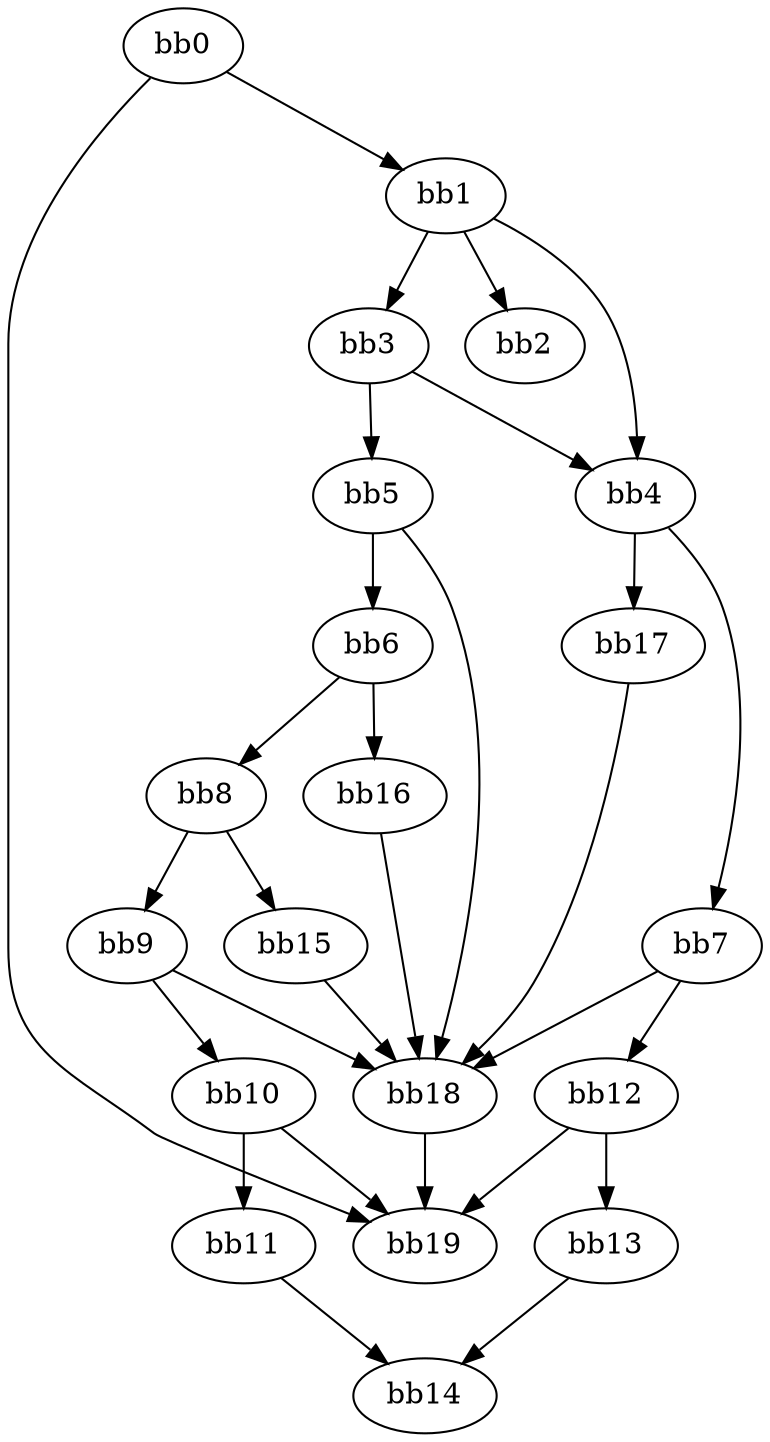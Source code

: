 digraph {
    0 [ label = "bb0\l" ]
    1 [ label = "bb1\l" ]
    2 [ label = "bb2\l" ]
    3 [ label = "bb3\l" ]
    4 [ label = "bb4\l" ]
    5 [ label = "bb5\l" ]
    6 [ label = "bb6\l" ]
    7 [ label = "bb7\l" ]
    8 [ label = "bb8\l" ]
    9 [ label = "bb9\l" ]
    10 [ label = "bb10\l" ]
    11 [ label = "bb11\l" ]
    12 [ label = "bb12\l" ]
    13 [ label = "bb13\l" ]
    14 [ label = "bb14\l" ]
    15 [ label = "bb15\l" ]
    16 [ label = "bb16\l" ]
    17 [ label = "bb17\l" ]
    18 [ label = "bb18\l" ]
    19 [ label = "bb19\l" ]
    0 -> 1 [ ]
    0 -> 19 [ ]
    1 -> 2 [ ]
    1 -> 3 [ ]
    1 -> 4 [ ]
    3 -> 4 [ ]
    3 -> 5 [ ]
    4 -> 7 [ ]
    4 -> 17 [ ]
    5 -> 6 [ ]
    5 -> 18 [ ]
    6 -> 8 [ ]
    6 -> 16 [ ]
    7 -> 12 [ ]
    7 -> 18 [ ]
    8 -> 9 [ ]
    8 -> 15 [ ]
    9 -> 10 [ ]
    9 -> 18 [ ]
    10 -> 11 [ ]
    10 -> 19 [ ]
    11 -> 14 [ ]
    12 -> 13 [ ]
    12 -> 19 [ ]
    13 -> 14 [ ]
    15 -> 18 [ ]
    16 -> 18 [ ]
    17 -> 18 [ ]
    18 -> 19 [ ]
}

